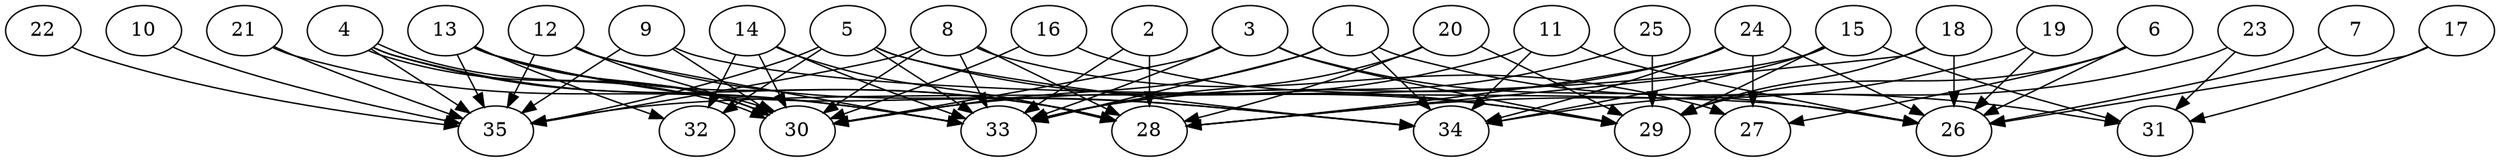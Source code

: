 // DAG automatically generated by daggen at Thu Oct  3 14:05:37 2019
// ./daggen --dot -n 35 --ccr 0.4 --fat 0.9 --regular 0.9 --density 0.5 --mindata 5242880 --maxdata 52428800 
digraph G {
  1 [size="130304000", alpha="0.07", expect_size="52121600"] 
  1 -> 30 [size ="52121600"]
  1 -> 31 [size ="52121600"]
  1 -> 33 [size ="52121600"]
  1 -> 34 [size ="52121600"]
  2 [size="63797760", alpha="0.14", expect_size="25519104"] 
  2 -> 28 [size ="25519104"]
  2 -> 33 [size ="25519104"]
  3 [size="75776000", alpha="0.11", expect_size="30310400"] 
  3 -> 26 [size ="30310400"]
  3 -> 29 [size ="30310400"]
  3 -> 30 [size ="30310400"]
  3 -> 33 [size ="30310400"]
  4 [size="45335040", alpha="0.03", expect_size="18134016"] 
  4 -> 28 [size ="18134016"]
  4 -> 30 [size ="18134016"]
  4 -> 30 [size ="18134016"]
  4 -> 33 [size ="18134016"]
  4 -> 35 [size ="18134016"]
  5 [size="85509120", alpha="0.14", expect_size="34203648"] 
  5 -> 29 [size ="34203648"]
  5 -> 32 [size ="34203648"]
  5 -> 33 [size ="34203648"]
  5 -> 34 [size ="34203648"]
  5 -> 35 [size ="34203648"]
  6 [size="39887360", alpha="0.07", expect_size="15954944"] 
  6 -> 26 [size ="15954944"]
  6 -> 27 [size ="15954944"]
  6 -> 29 [size ="15954944"]
  7 [size="43043840", alpha="0.19", expect_size="17217536"] 
  7 -> 26 [size ="17217536"]
  8 [size="110581760", alpha="0.17", expect_size="44232704"] 
  8 -> 27 [size ="44232704"]
  8 -> 28 [size ="44232704"]
  8 -> 30 [size ="44232704"]
  8 -> 33 [size ="44232704"]
  8 -> 35 [size ="44232704"]
  9 [size="113633280", alpha="0.10", expect_size="45453312"] 
  9 -> 26 [size ="45453312"]
  9 -> 30 [size ="45453312"]
  9 -> 35 [size ="45453312"]
  10 [size="125381120", alpha="0.05", expect_size="50152448"] 
  10 -> 35 [size ="50152448"]
  11 [size="129208320", alpha="0.05", expect_size="51683328"] 
  11 -> 26 [size ="51683328"]
  11 -> 30 [size ="51683328"]
  11 -> 34 [size ="51683328"]
  12 [size="55336960", alpha="0.01", expect_size="22134784"] 
  12 -> 30 [size ="22134784"]
  12 -> 33 [size ="22134784"]
  12 -> 34 [size ="22134784"]
  12 -> 35 [size ="22134784"]
  13 [size="21383680", alpha="0.14", expect_size="8553472"] 
  13 -> 28 [size ="8553472"]
  13 -> 30 [size ="8553472"]
  13 -> 32 [size ="8553472"]
  13 -> 34 [size ="8553472"]
  13 -> 35 [size ="8553472"]
  14 [size="85342720", alpha="0.00", expect_size="34137088"] 
  14 -> 28 [size ="34137088"]
  14 -> 30 [size ="34137088"]
  14 -> 32 [size ="34137088"]
  14 -> 33 [size ="34137088"]
  15 [size="104074240", alpha="0.09", expect_size="41629696"] 
  15 -> 29 [size ="41629696"]
  15 -> 31 [size ="41629696"]
  15 -> 34 [size ="41629696"]
  15 -> 35 [size ="41629696"]
  16 [size="66109440", alpha="0.09", expect_size="26443776"] 
  16 -> 29 [size ="26443776"]
  16 -> 30 [size ="26443776"]
  17 [size="106693120", alpha="0.10", expect_size="42677248"] 
  17 -> 26 [size ="42677248"]
  17 -> 31 [size ="42677248"]
  18 [size="103183360", alpha="0.08", expect_size="41273344"] 
  18 -> 26 [size ="41273344"]
  18 -> 28 [size ="41273344"]
  18 -> 29 [size ="41273344"]
  19 [size="88217600", alpha="0.11", expect_size="35287040"] 
  19 -> 26 [size ="35287040"]
  19 -> 28 [size ="35287040"]
  20 [size="29593600", alpha="0.10", expect_size="11837440"] 
  20 -> 28 [size ="11837440"]
  20 -> 29 [size ="11837440"]
  20 -> 33 [size ="11837440"]
  21 [size="57210880", alpha="0.09", expect_size="22884352"] 
  21 -> 33 [size ="22884352"]
  21 -> 35 [size ="22884352"]
  22 [size="85312000", alpha="0.17", expect_size="34124800"] 
  22 -> 35 [size ="34124800"]
  23 [size="91248640", alpha="0.15", expect_size="36499456"] 
  23 -> 31 [size ="36499456"]
  23 -> 34 [size ="36499456"]
  24 [size="55654400", alpha="0.19", expect_size="22261760"] 
  24 -> 26 [size ="22261760"]
  24 -> 27 [size ="22261760"]
  24 -> 28 [size ="22261760"]
  24 -> 33 [size ="22261760"]
  24 -> 34 [size ="22261760"]
  25 [size="57487360", alpha="0.15", expect_size="22994944"] 
  25 -> 29 [size ="22994944"]
  25 -> 33 [size ="22994944"]
  26 [size="108267520", alpha="0.16", expect_size="43307008"] 
  27 [size="41492480", alpha="0.01", expect_size="16596992"] 
  28 [size="99525120", alpha="0.03", expect_size="39810048"] 
  29 [size="26795520", alpha="0.03", expect_size="10718208"] 
  30 [size="91279360", alpha="0.01", expect_size="36511744"] 
  31 [size="33095680", alpha="0.19", expect_size="13238272"] 
  32 [size="87411200", alpha="0.04", expect_size="34964480"] 
  33 [size="68981760", alpha="0.10", expect_size="27592704"] 
  34 [size="40483840", alpha="0.09", expect_size="16193536"] 
  35 [size="34142720", alpha="0.03", expect_size="13657088"] 
}
